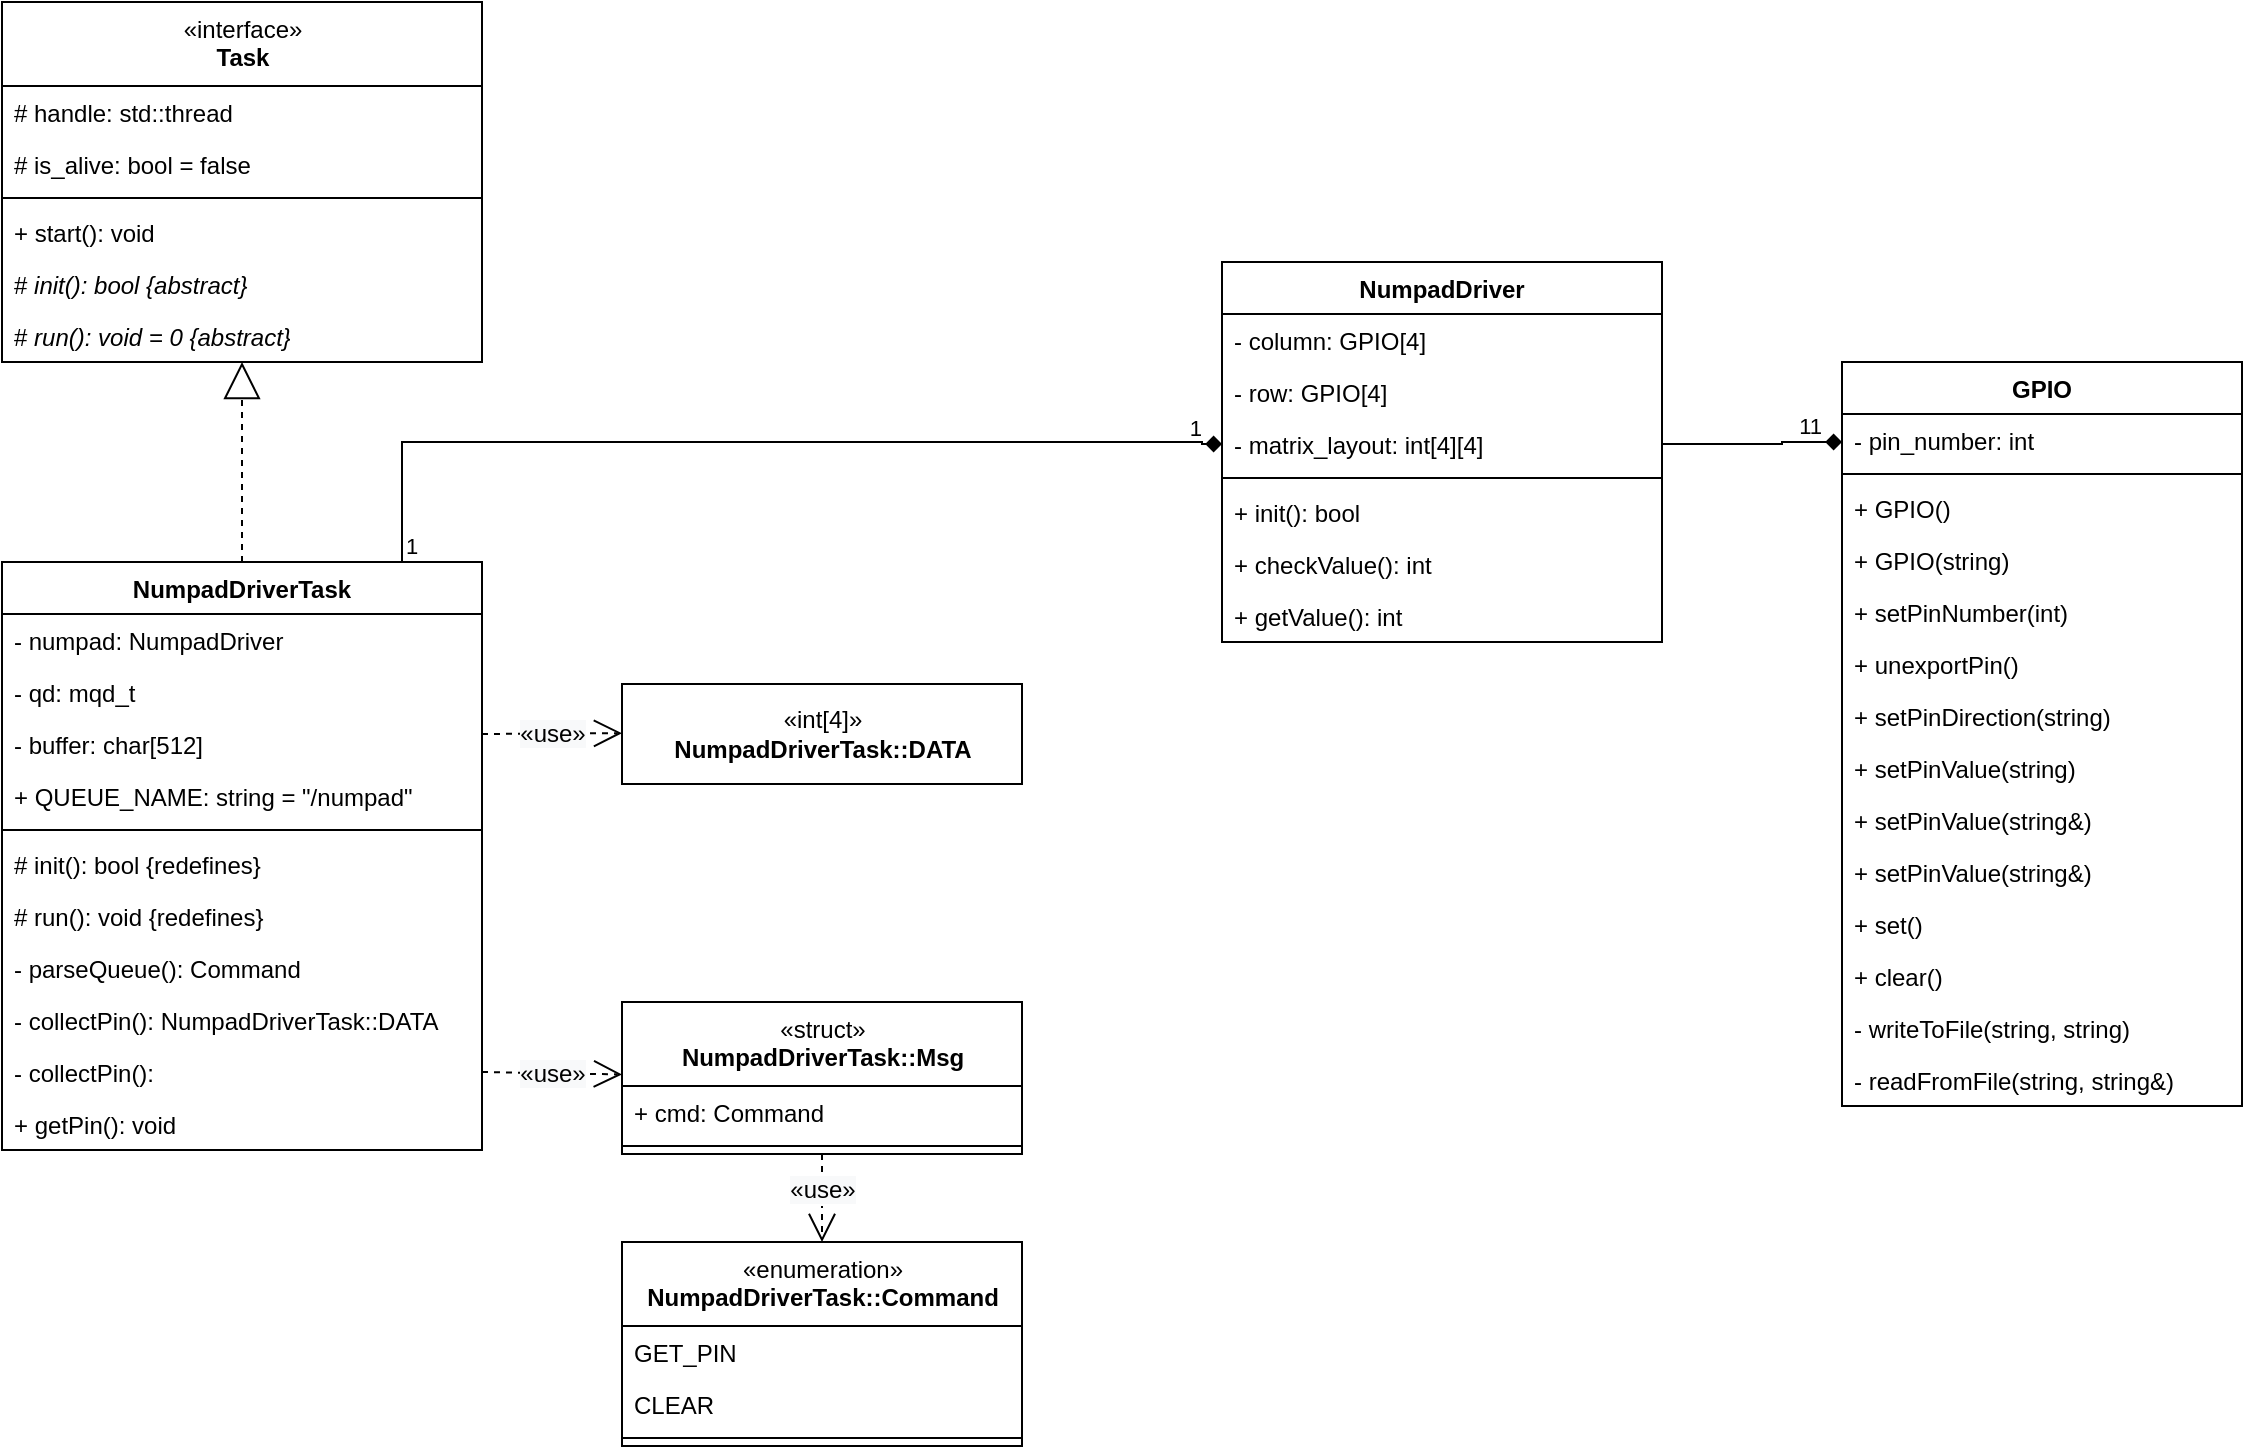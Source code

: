 <mxfile version="13.8.8" type="google"><diagram id="1pGY4tvCjYrRTh1eMJWv" name="Page-1"><mxGraphModel dx="1422" dy="776" grid="1" gridSize="10" guides="1" tooltips="1" connect="1" arrows="1" fold="1" page="1" pageScale="1" pageWidth="850" pageHeight="1100" math="0" shadow="0"><root><mxCell id="0"/><mxCell id="1" parent="0"/><object label="&lt;span style=&quot;font-weight: normal&quot;&gt;«interface»&lt;br&gt;&lt;/span&gt;Task" Reference="https://stackoverflow.com/a/40255633" id="6kqIUb-xnY3DRIH9W4J_-62"><mxCell style="swimlane;fontStyle=1;align=center;verticalAlign=top;childLayout=stackLayout;horizontal=1;startSize=42;horizontalStack=0;resizeParent=1;resizeParentMax=0;resizeLast=0;collapsible=1;marginBottom=0;html=1;" vertex="1" parent="1"><mxGeometry x="80" y="80" width="240" height="180" as="geometry"/></mxCell></object><mxCell id="6kqIUb-xnY3DRIH9W4J_-63" value="# handle: std::thread" style="text;strokeColor=none;fillColor=none;align=left;verticalAlign=top;spacingLeft=4;spacingRight=4;overflow=hidden;rotatable=0;points=[[0,0.5],[1,0.5]];portConstraint=eastwest;" vertex="1" parent="6kqIUb-xnY3DRIH9W4J_-62"><mxGeometry y="42" width="240" height="26" as="geometry"/></mxCell><mxCell id="6kqIUb-xnY3DRIH9W4J_-64" value="# is_alive: bool = false" style="text;strokeColor=none;fillColor=none;align=left;verticalAlign=top;spacingLeft=4;spacingRight=4;overflow=hidden;rotatable=0;points=[[0,0.5],[1,0.5]];portConstraint=eastwest;" vertex="1" parent="6kqIUb-xnY3DRIH9W4J_-62"><mxGeometry y="68" width="240" height="26" as="geometry"/></mxCell><mxCell id="6kqIUb-xnY3DRIH9W4J_-65" value="" style="line;strokeWidth=1;fillColor=none;align=left;verticalAlign=middle;spacingTop=-1;spacingLeft=3;spacingRight=3;rotatable=0;labelPosition=right;points=[];portConstraint=eastwest;" vertex="1" parent="6kqIUb-xnY3DRIH9W4J_-62"><mxGeometry y="94" width="240" height="8" as="geometry"/></mxCell><mxCell id="6kqIUb-xnY3DRIH9W4J_-66" value="+ start(): void" style="text;strokeColor=none;fillColor=none;align=left;verticalAlign=top;spacingLeft=4;spacingRight=4;overflow=hidden;rotatable=0;points=[[0,0.5],[1,0.5]];portConstraint=eastwest;" vertex="1" parent="6kqIUb-xnY3DRIH9W4J_-62"><mxGeometry y="102" width="240" height="26" as="geometry"/></mxCell><mxCell id="6kqIUb-xnY3DRIH9W4J_-67" value="&lt;span style=&quot;font-style: normal&quot;&gt;#&lt;/span&gt; init(): bool {abstract}" style="text;strokeColor=none;fillColor=none;align=left;verticalAlign=top;spacingLeft=4;spacingRight=4;overflow=hidden;rotatable=0;points=[[0,0.5],[1,0.5]];portConstraint=eastwest;fontStyle=2;html=1;" vertex="1" parent="6kqIUb-xnY3DRIH9W4J_-62"><mxGeometry y="128" width="240" height="26" as="geometry"/></mxCell><mxCell id="6kqIUb-xnY3DRIH9W4J_-68" value="&lt;span style=&quot;font-style: normal&quot;&gt;#&lt;/span&gt; run(): void = 0 {abstract}" style="text;strokeColor=none;fillColor=none;align=left;verticalAlign=top;spacingLeft=4;spacingRight=4;overflow=hidden;rotatable=0;points=[[0,0.5],[1,0.5]];portConstraint=eastwest;fontStyle=2;html=1;" vertex="1" parent="6kqIUb-xnY3DRIH9W4J_-62"><mxGeometry y="154" width="240" height="26" as="geometry"/></mxCell><mxCell id="6kqIUb-xnY3DRIH9W4J_-69" value="&lt;span style=&quot;font-size: 12px ; background-color: rgb(248 , 249 , 250)&quot;&gt;«use»&lt;/span&gt;" style="endArrow=open;endSize=12;dashed=1;html=1;exitX=0.5;exitY=1;exitDx=0;exitDy=0;" edge="1" parent="1" source="6kqIUb-xnY3DRIH9W4J_-84" target="6kqIUb-xnY3DRIH9W4J_-88"><mxGeometry x="-0.176" width="160" relative="1" as="geometry"><mxPoint x="490" y="682" as="sourcePoint"/><mxPoint x="390" y="746.0" as="targetPoint"/><mxPoint as="offset"/></mxGeometry></mxCell><mxCell id="6kqIUb-xnY3DRIH9W4J_-70" value="&lt;span style=&quot;font-size: 12px ; background-color: rgb(248 , 249 , 250)&quot;&gt;«use»&lt;/span&gt;" style="endArrow=open;endSize=12;dashed=1;html=1;exitX=1;exitY=0.5;exitDx=0;exitDy=0;" edge="1" parent="1" source="6kqIUb-xnY3DRIH9W4J_-148" target="6kqIUb-xnY3DRIH9W4J_-84"><mxGeometry width="160" relative="1" as="geometry"><mxPoint x="300" y="500" as="sourcePoint"/><mxPoint x="460" y="500" as="targetPoint"/></mxGeometry></mxCell><mxCell id="6kqIUb-xnY3DRIH9W4J_-71" value="" style="endArrow=block;endSize=16;endFill=0;html=1;rounded=0;dashed=1;" edge="1" parent="1" source="6kqIUb-xnY3DRIH9W4J_-72" target="6kqIUb-xnY3DRIH9W4J_-62"><mxGeometry width="160" relative="1" as="geometry"><mxPoint x="340" y="200" as="sourcePoint"/><mxPoint x="500" y="200" as="targetPoint"/></mxGeometry></mxCell><mxCell id="6kqIUb-xnY3DRIH9W4J_-72" value="NumpadDriverTask" style="swimlane;fontStyle=1;align=center;verticalAlign=top;childLayout=stackLayout;horizontal=1;startSize=26;horizontalStack=0;resizeParent=1;resizeParentMax=0;resizeLast=0;collapsible=1;marginBottom=0;" vertex="1" parent="1"><mxGeometry x="80" y="360" width="240" height="294" as="geometry"><mxRectangle x="80" y="80" width="110" height="26" as="alternateBounds"/></mxGeometry></mxCell><mxCell id="6kqIUb-xnY3DRIH9W4J_-73" value="- numpad: NumpadDriver" style="text;strokeColor=none;fillColor=none;align=left;verticalAlign=top;spacingLeft=4;spacingRight=4;overflow=hidden;rotatable=0;points=[[0,0.5],[1,0.5]];portConstraint=eastwest;" vertex="1" parent="6kqIUb-xnY3DRIH9W4J_-72"><mxGeometry y="26" width="240" height="26" as="geometry"/></mxCell><mxCell id="6kqIUb-xnY3DRIH9W4J_-74" value="- qd: mqd_t" style="text;strokeColor=none;fillColor=none;align=left;verticalAlign=top;spacingLeft=4;spacingRight=4;overflow=hidden;rotatable=0;points=[[0,0.5],[1,0.5]];portConstraint=eastwest;" vertex="1" parent="6kqIUb-xnY3DRIH9W4J_-72"><mxGeometry y="52" width="240" height="26" as="geometry"/></mxCell><mxCell id="6kqIUb-xnY3DRIH9W4J_-75" value="- buffer: char[512]" style="text;strokeColor=none;fillColor=none;align=left;verticalAlign=top;spacingLeft=4;spacingRight=4;overflow=hidden;rotatable=0;points=[[0,0.5],[1,0.5]];portConstraint=eastwest;" vertex="1" parent="6kqIUb-xnY3DRIH9W4J_-72"><mxGeometry y="78" width="240" height="26" as="geometry"/></mxCell><mxCell id="6kqIUb-xnY3DRIH9W4J_-76" value="+ QUEUE_NAME: string = &quot;/numpad&quot;" style="text;strokeColor=none;fillColor=none;align=left;verticalAlign=top;spacingLeft=4;spacingRight=4;overflow=hidden;rotatable=0;points=[[0,0.5],[1,0.5]];portConstraint=eastwest;fontStyle=0" vertex="1" parent="6kqIUb-xnY3DRIH9W4J_-72"><mxGeometry y="104" width="240" height="26" as="geometry"/></mxCell><mxCell id="6kqIUb-xnY3DRIH9W4J_-77" value="" style="line;strokeWidth=1;fillColor=none;align=left;verticalAlign=middle;spacingTop=-1;spacingLeft=3;spacingRight=3;rotatable=0;labelPosition=right;points=[];portConstraint=eastwest;" vertex="1" parent="6kqIUb-xnY3DRIH9W4J_-72"><mxGeometry y="130" width="240" height="8" as="geometry"/></mxCell><mxCell id="6kqIUb-xnY3DRIH9W4J_-78" value="# init(): bool {redefines}" style="text;strokeColor=none;fillColor=none;align=left;verticalAlign=top;spacingLeft=4;spacingRight=4;overflow=hidden;rotatable=0;points=[[0,0.5],[1,0.5]];portConstraint=eastwest;" vertex="1" parent="6kqIUb-xnY3DRIH9W4J_-72"><mxGeometry y="138" width="240" height="26" as="geometry"/></mxCell><mxCell id="6kqIUb-xnY3DRIH9W4J_-79" value="# run(): void {redefines}" style="text;strokeColor=none;fillColor=none;align=left;verticalAlign=top;spacingLeft=4;spacingRight=4;overflow=hidden;rotatable=0;points=[[0,0.5],[1,0.5]];portConstraint=eastwest;" vertex="1" parent="6kqIUb-xnY3DRIH9W4J_-72"><mxGeometry y="164" width="240" height="26" as="geometry"/></mxCell><mxCell id="6kqIUb-xnY3DRIH9W4J_-80" value="- parseQueue(): Command" style="text;strokeColor=none;fillColor=none;align=left;verticalAlign=top;spacingLeft=4;spacingRight=4;overflow=hidden;rotatable=0;points=[[0,0.5],[1,0.5]];portConstraint=eastwest;" vertex="1" parent="6kqIUb-xnY3DRIH9W4J_-72"><mxGeometry y="190" width="240" height="26" as="geometry"/></mxCell><mxCell id="6kqIUb-xnY3DRIH9W4J_-155" value="- collectPin(): NumpadDriverTask::DATA" style="text;strokeColor=none;fillColor=none;align=left;verticalAlign=top;spacingLeft=4;spacingRight=4;overflow=hidden;rotatable=0;points=[[0,0.5],[1,0.5]];portConstraint=eastwest;" vertex="1" parent="6kqIUb-xnY3DRIH9W4J_-72"><mxGeometry y="216" width="240" height="26" as="geometry"/></mxCell><mxCell id="6kqIUb-xnY3DRIH9W4J_-148" value="- collectPin(): " style="text;strokeColor=none;fillColor=none;align=left;verticalAlign=top;spacingLeft=4;spacingRight=4;overflow=hidden;rotatable=0;points=[[0,0.5],[1,0.5]];portConstraint=eastwest;" vertex="1" parent="6kqIUb-xnY3DRIH9W4J_-72"><mxGeometry y="242" width="240" height="26" as="geometry"/></mxCell><mxCell id="6kqIUb-xnY3DRIH9W4J_-81" value="+ getPin(): void" style="text;strokeColor=none;fillColor=none;align=left;verticalAlign=top;spacingLeft=4;spacingRight=4;overflow=hidden;rotatable=0;points=[[0,0.5],[1,0.5]];portConstraint=eastwest;fontStyle=0" vertex="1" parent="6kqIUb-xnY3DRIH9W4J_-72"><mxGeometry y="268" width="240" height="26" as="geometry"/></mxCell><object label="&lt;span style=&quot;font-weight: normal&quot;&gt;«struct»&lt;br&gt;&lt;/span&gt;NumpadDriverTask::Msg" Reference="https://stackoverflow.com/a/40255633" id="6kqIUb-xnY3DRIH9W4J_-84"><mxCell style="swimlane;fontStyle=1;align=center;verticalAlign=top;childLayout=stackLayout;horizontal=1;startSize=42;horizontalStack=0;resizeParent=1;resizeParentMax=0;resizeLast=0;collapsible=1;marginBottom=0;html=1;" vertex="1" parent="1"><mxGeometry x="390" y="580" width="200" height="76" as="geometry"/></mxCell></object><mxCell id="6kqIUb-xnY3DRIH9W4J_-85" value="+ cmd: Command" style="text;strokeColor=none;fillColor=none;align=left;verticalAlign=top;spacingLeft=4;spacingRight=4;overflow=hidden;rotatable=0;points=[[0,0.5],[1,0.5]];portConstraint=eastwest;" vertex="1" parent="6kqIUb-xnY3DRIH9W4J_-84"><mxGeometry y="42" width="200" height="26" as="geometry"/></mxCell><mxCell id="6kqIUb-xnY3DRIH9W4J_-87" value="" style="line;strokeWidth=1;fillColor=none;align=left;verticalAlign=middle;spacingTop=-1;spacingLeft=3;spacingRight=3;rotatable=0;labelPosition=right;points=[];portConstraint=eastwest;" vertex="1" parent="6kqIUb-xnY3DRIH9W4J_-84"><mxGeometry y="68" width="200" height="8" as="geometry"/></mxCell><object label="&lt;span style=&quot;font-weight: normal&quot;&gt;«enumeration»&lt;br&gt;&lt;/span&gt;NumpadDriverTask::Command" Reference="https://stackoverflow.com/a/40255633" id="6kqIUb-xnY3DRIH9W4J_-88"><mxCell style="swimlane;fontStyle=1;align=center;verticalAlign=top;childLayout=stackLayout;horizontal=1;startSize=42;horizontalStack=0;resizeParent=1;resizeParentMax=0;resizeLast=0;collapsible=1;marginBottom=0;html=1;" vertex="1" parent="1"><mxGeometry x="390" y="700" width="200" height="102" as="geometry"/></mxCell></object><mxCell id="6kqIUb-xnY3DRIH9W4J_-89" value="GET_PIN" style="text;strokeColor=none;fillColor=none;align=left;verticalAlign=top;spacingLeft=4;spacingRight=4;overflow=hidden;rotatable=0;points=[[0,0.5],[1,0.5]];portConstraint=eastwest;" vertex="1" parent="6kqIUb-xnY3DRIH9W4J_-88"><mxGeometry y="42" width="200" height="26" as="geometry"/></mxCell><mxCell id="6kqIUb-xnY3DRIH9W4J_-156" value="CLEAR" style="text;strokeColor=none;fillColor=none;align=left;verticalAlign=top;spacingLeft=4;spacingRight=4;overflow=hidden;rotatable=0;points=[[0,0.5],[1,0.5]];portConstraint=eastwest;" vertex="1" parent="6kqIUb-xnY3DRIH9W4J_-88"><mxGeometry y="68" width="200" height="26" as="geometry"/></mxCell><mxCell id="6kqIUb-xnY3DRIH9W4J_-91" value="" style="line;strokeWidth=1;fillColor=none;align=left;verticalAlign=middle;spacingTop=-1;spacingLeft=3;spacingRight=3;rotatable=0;labelPosition=right;points=[];portConstraint=eastwest;" vertex="1" parent="6kqIUb-xnY3DRIH9W4J_-88"><mxGeometry y="94" width="200" height="8" as="geometry"/></mxCell><mxCell id="6kqIUb-xnY3DRIH9W4J_-109" value="GPIO" style="swimlane;fontStyle=1;align=center;verticalAlign=top;childLayout=stackLayout;horizontal=1;startSize=26;horizontalStack=0;resizeParent=1;resizeParentMax=0;resizeLast=0;collapsible=1;marginBottom=0;" vertex="1" parent="1"><mxGeometry x="1000" y="260" width="200" height="372" as="geometry"><mxRectangle x="1110" y="530" width="110" height="26" as="alternateBounds"/></mxGeometry></mxCell><mxCell id="6kqIUb-xnY3DRIH9W4J_-110" value="- pin_number: int" style="text;strokeColor=none;fillColor=none;align=left;verticalAlign=top;spacingLeft=4;spacingRight=4;overflow=hidden;rotatable=0;points=[[0,0.5],[1,0.5]];portConstraint=eastwest;" vertex="1" parent="6kqIUb-xnY3DRIH9W4J_-109"><mxGeometry y="26" width="200" height="26" as="geometry"/></mxCell><mxCell id="6kqIUb-xnY3DRIH9W4J_-111" value="" style="line;strokeWidth=1;fillColor=none;align=left;verticalAlign=middle;spacingTop=-1;spacingLeft=3;spacingRight=3;rotatable=0;labelPosition=right;points=[];portConstraint=eastwest;" vertex="1" parent="6kqIUb-xnY3DRIH9W4J_-109"><mxGeometry y="52" width="200" height="8" as="geometry"/></mxCell><mxCell id="6kqIUb-xnY3DRIH9W4J_-112" value="+ GPIO()" style="text;strokeColor=none;fillColor=none;align=left;verticalAlign=top;spacingLeft=4;spacingRight=4;overflow=hidden;rotatable=0;points=[[0,0.5],[1,0.5]];portConstraint=eastwest;" vertex="1" parent="6kqIUb-xnY3DRIH9W4J_-109"><mxGeometry y="60" width="200" height="26" as="geometry"/></mxCell><mxCell id="6kqIUb-xnY3DRIH9W4J_-113" value="+ GPIO(string)" style="text;strokeColor=none;fillColor=none;align=left;verticalAlign=top;spacingLeft=4;spacingRight=4;overflow=hidden;rotatable=0;points=[[0,0.5],[1,0.5]];portConstraint=eastwest;" vertex="1" parent="6kqIUb-xnY3DRIH9W4J_-109"><mxGeometry y="86" width="200" height="26" as="geometry"/></mxCell><mxCell id="6kqIUb-xnY3DRIH9W4J_-114" value="+ setPinNumber(int)" style="text;strokeColor=none;fillColor=none;align=left;verticalAlign=top;spacingLeft=4;spacingRight=4;overflow=hidden;rotatable=0;points=[[0,0.5],[1,0.5]];portConstraint=eastwest;" vertex="1" parent="6kqIUb-xnY3DRIH9W4J_-109"><mxGeometry y="112" width="200" height="26" as="geometry"/></mxCell><mxCell id="6kqIUb-xnY3DRIH9W4J_-115" value="+ unexportPin()" style="text;strokeColor=none;fillColor=none;align=left;verticalAlign=top;spacingLeft=4;spacingRight=4;overflow=hidden;rotatable=0;points=[[0,0.5],[1,0.5]];portConstraint=eastwest;" vertex="1" parent="6kqIUb-xnY3DRIH9W4J_-109"><mxGeometry y="138" width="200" height="26" as="geometry"/></mxCell><mxCell id="6kqIUb-xnY3DRIH9W4J_-116" value="+ setPinDirection(string)" style="text;strokeColor=none;fillColor=none;align=left;verticalAlign=top;spacingLeft=4;spacingRight=4;overflow=hidden;rotatable=0;points=[[0,0.5],[1,0.5]];portConstraint=eastwest;" vertex="1" parent="6kqIUb-xnY3DRIH9W4J_-109"><mxGeometry y="164" width="200" height="26" as="geometry"/></mxCell><mxCell id="6kqIUb-xnY3DRIH9W4J_-117" value="+ setPinValue(string)" style="text;strokeColor=none;fillColor=none;align=left;verticalAlign=top;spacingLeft=4;spacingRight=4;overflow=hidden;rotatable=0;points=[[0,0.5],[1,0.5]];portConstraint=eastwest;" vertex="1" parent="6kqIUb-xnY3DRIH9W4J_-109"><mxGeometry y="190" width="200" height="26" as="geometry"/></mxCell><mxCell id="6kqIUb-xnY3DRIH9W4J_-118" value="+ setPinValue(string&amp;)" style="text;strokeColor=none;fillColor=none;align=left;verticalAlign=top;spacingLeft=4;spacingRight=4;overflow=hidden;rotatable=0;points=[[0,0.5],[1,0.5]];portConstraint=eastwest;" vertex="1" parent="6kqIUb-xnY3DRIH9W4J_-109"><mxGeometry y="216" width="200" height="26" as="geometry"/></mxCell><mxCell id="6kqIUb-xnY3DRIH9W4J_-119" value="+ setPinValue(string&amp;)" style="text;strokeColor=none;fillColor=none;align=left;verticalAlign=top;spacingLeft=4;spacingRight=4;overflow=hidden;rotatable=0;points=[[0,0.5],[1,0.5]];portConstraint=eastwest;" vertex="1" parent="6kqIUb-xnY3DRIH9W4J_-109"><mxGeometry y="242" width="200" height="26" as="geometry"/></mxCell><mxCell id="6kqIUb-xnY3DRIH9W4J_-120" value="+ set()" style="text;strokeColor=none;fillColor=none;align=left;verticalAlign=top;spacingLeft=4;spacingRight=4;overflow=hidden;rotatable=0;points=[[0,0.5],[1,0.5]];portConstraint=eastwest;" vertex="1" parent="6kqIUb-xnY3DRIH9W4J_-109"><mxGeometry y="268" width="200" height="26" as="geometry"/></mxCell><mxCell id="6kqIUb-xnY3DRIH9W4J_-121" value="+ clear()" style="text;strokeColor=none;fillColor=none;align=left;verticalAlign=top;spacingLeft=4;spacingRight=4;overflow=hidden;rotatable=0;points=[[0,0.5],[1,0.5]];portConstraint=eastwest;" vertex="1" parent="6kqIUb-xnY3DRIH9W4J_-109"><mxGeometry y="294" width="200" height="26" as="geometry"/></mxCell><mxCell id="6kqIUb-xnY3DRIH9W4J_-122" value="- writeToFile(string, string)" style="text;strokeColor=none;fillColor=none;align=left;verticalAlign=top;spacingLeft=4;spacingRight=4;overflow=hidden;rotatable=0;points=[[0,0.5],[1,0.5]];portConstraint=eastwest;" vertex="1" parent="6kqIUb-xnY3DRIH9W4J_-109"><mxGeometry y="320" width="200" height="26" as="geometry"/></mxCell><mxCell id="6kqIUb-xnY3DRIH9W4J_-123" value="- readFromFile(string, string&amp;)" style="text;strokeColor=none;fillColor=none;align=left;verticalAlign=top;spacingLeft=4;spacingRight=4;overflow=hidden;rotatable=0;points=[[0,0.5],[1,0.5]];portConstraint=eastwest;" vertex="1" parent="6kqIUb-xnY3DRIH9W4J_-109"><mxGeometry y="346" width="200" height="26" as="geometry"/></mxCell><mxCell id="6kqIUb-xnY3DRIH9W4J_-124" value="" style="endArrow=diamond;html=1;edgeStyle=orthogonalEdgeStyle;rounded=0;endFill=1;entryX=0;entryY=0.5;entryDx=0;entryDy=0;" edge="1" parent="1" source="6kqIUb-xnY3DRIH9W4J_-72" target="6kqIUb-xnY3DRIH9W4J_-138"><mxGeometry relative="1" as="geometry"><mxPoint x="500" y="440" as="sourcePoint"/><mxPoint x="660" y="440" as="targetPoint"/><Array as="points"><mxPoint x="280" y="300"/><mxPoint x="680" y="300"/></Array></mxGeometry></mxCell><mxCell id="6kqIUb-xnY3DRIH9W4J_-125" value="1" style="edgeLabel;resizable=0;html=1;align=left;verticalAlign=bottom;" connectable="0" vertex="1" parent="6kqIUb-xnY3DRIH9W4J_-124"><mxGeometry x="-1" relative="1" as="geometry"/></mxCell><mxCell id="6kqIUb-xnY3DRIH9W4J_-126" value="1" style="edgeLabel;resizable=0;html=1;align=right;verticalAlign=bottom;labelBackgroundColor=none;" connectable="0" vertex="1" parent="6kqIUb-xnY3DRIH9W4J_-124"><mxGeometry x="1" relative="1" as="geometry"><mxPoint x="-10" as="offset"/></mxGeometry></mxCell><mxCell id="6kqIUb-xnY3DRIH9W4J_-127" value="" style="endArrow=diamond;html=1;edgeStyle=orthogonalEdgeStyle;rounded=0;endFill=1;exitX=1;exitY=0.5;exitDx=0;exitDy=0;" edge="1" parent="1" source="6kqIUb-xnY3DRIH9W4J_-138" target="6kqIUb-xnY3DRIH9W4J_-109"><mxGeometry relative="1" as="geometry"><mxPoint x="920" y="300.0" as="sourcePoint"/><mxPoint x="980" y="300" as="targetPoint"/><Array as="points"><mxPoint x="970" y="300"/></Array></mxGeometry></mxCell><mxCell id="6kqIUb-xnY3DRIH9W4J_-129" value="11" style="edgeLabel;resizable=0;html=1;align=right;verticalAlign=bottom;labelBackgroundColor=none;" connectable="0" vertex="1" parent="6kqIUb-xnY3DRIH9W4J_-127"><mxGeometry x="1" relative="1" as="geometry"><mxPoint x="-10" as="offset"/></mxGeometry></mxCell><mxCell id="6kqIUb-xnY3DRIH9W4J_-135" value="NumpadDriver" style="swimlane;fontStyle=1;align=center;verticalAlign=top;childLayout=stackLayout;horizontal=1;startSize=26;horizontalStack=0;resizeParent=1;resizeParentMax=0;resizeLast=0;collapsible=1;marginBottom=0;" vertex="1" parent="1"><mxGeometry x="690" y="210" width="220" height="190" as="geometry"><mxRectangle x="80" y="80" width="110" height="26" as="alternateBounds"/></mxGeometry></mxCell><mxCell id="6kqIUb-xnY3DRIH9W4J_-136" value="- column: GPIO[4]" style="text;strokeColor=none;fillColor=none;align=left;verticalAlign=top;spacingLeft=4;spacingRight=4;overflow=hidden;rotatable=0;points=[[0,0.5],[1,0.5]];portConstraint=eastwest;" vertex="1" parent="6kqIUb-xnY3DRIH9W4J_-135"><mxGeometry y="26" width="220" height="26" as="geometry"/></mxCell><mxCell id="6kqIUb-xnY3DRIH9W4J_-137" value="- row: GPIO[4]" style="text;strokeColor=none;fillColor=none;align=left;verticalAlign=top;spacingLeft=4;spacingRight=4;overflow=hidden;rotatable=0;points=[[0,0.5],[1,0.5]];portConstraint=eastwest;" vertex="1" parent="6kqIUb-xnY3DRIH9W4J_-135"><mxGeometry y="52" width="220" height="26" as="geometry"/></mxCell><mxCell id="6kqIUb-xnY3DRIH9W4J_-138" value="- matrix_layout: int[4][4]" style="text;strokeColor=none;fillColor=none;align=left;verticalAlign=top;spacingLeft=4;spacingRight=4;overflow=hidden;rotatable=0;points=[[0,0.5],[1,0.5]];portConstraint=eastwest;" vertex="1" parent="6kqIUb-xnY3DRIH9W4J_-135"><mxGeometry y="78" width="220" height="26" as="geometry"/></mxCell><mxCell id="6kqIUb-xnY3DRIH9W4J_-140" value="" style="line;strokeWidth=1;fillColor=none;align=left;verticalAlign=middle;spacingTop=-1;spacingLeft=3;spacingRight=3;rotatable=0;labelPosition=right;points=[];portConstraint=eastwest;" vertex="1" parent="6kqIUb-xnY3DRIH9W4J_-135"><mxGeometry y="104" width="220" height="8" as="geometry"/></mxCell><mxCell id="6kqIUb-xnY3DRIH9W4J_-141" value="+ init(): bool" style="text;strokeColor=none;fillColor=none;align=left;verticalAlign=top;spacingLeft=4;spacingRight=4;overflow=hidden;rotatable=0;points=[[0,0.5],[1,0.5]];portConstraint=eastwest;" vertex="1" parent="6kqIUb-xnY3DRIH9W4J_-135"><mxGeometry y="112" width="220" height="26" as="geometry"/></mxCell><mxCell id="6kqIUb-xnY3DRIH9W4J_-142" value="+ checkValue(): int" style="text;strokeColor=none;fillColor=none;align=left;verticalAlign=top;spacingLeft=4;spacingRight=4;overflow=hidden;rotatable=0;points=[[0,0.5],[1,0.5]];portConstraint=eastwest;" vertex="1" parent="6kqIUb-xnY3DRIH9W4J_-135"><mxGeometry y="138" width="220" height="26" as="geometry"/></mxCell><mxCell id="6kqIUb-xnY3DRIH9W4J_-143" value="+ getValue(): int" style="text;strokeColor=none;fillColor=none;align=left;verticalAlign=top;spacingLeft=4;spacingRight=4;overflow=hidden;rotatable=0;points=[[0,0.5],[1,0.5]];portConstraint=eastwest;" vertex="1" parent="6kqIUb-xnY3DRIH9W4J_-135"><mxGeometry y="164" width="220" height="26" as="geometry"/></mxCell><mxCell id="6kqIUb-xnY3DRIH9W4J_-153" value="«int[4]»&lt;br&gt;&lt;b&gt;NumpadDriverTask::DATA&lt;/b&gt;" style="html=1;" vertex="1" parent="1"><mxGeometry x="390" y="421" width="200" height="50" as="geometry"/></mxCell><mxCell id="6kqIUb-xnY3DRIH9W4J_-154" value="&lt;span style=&quot;font-size: 12px ; background-color: rgb(248 , 249 , 250)&quot;&gt;«use»&lt;/span&gt;" style="endArrow=open;endSize=12;dashed=1;html=1;exitX=1;exitY=0.5;exitDx=0;exitDy=0;" edge="1" parent="1"><mxGeometry width="160" relative="1" as="geometry"><mxPoint x="320" y="446" as="sourcePoint"/><mxPoint x="390" y="445.588" as="targetPoint"/></mxGeometry></mxCell></root></mxGraphModel></diagram></mxfile>